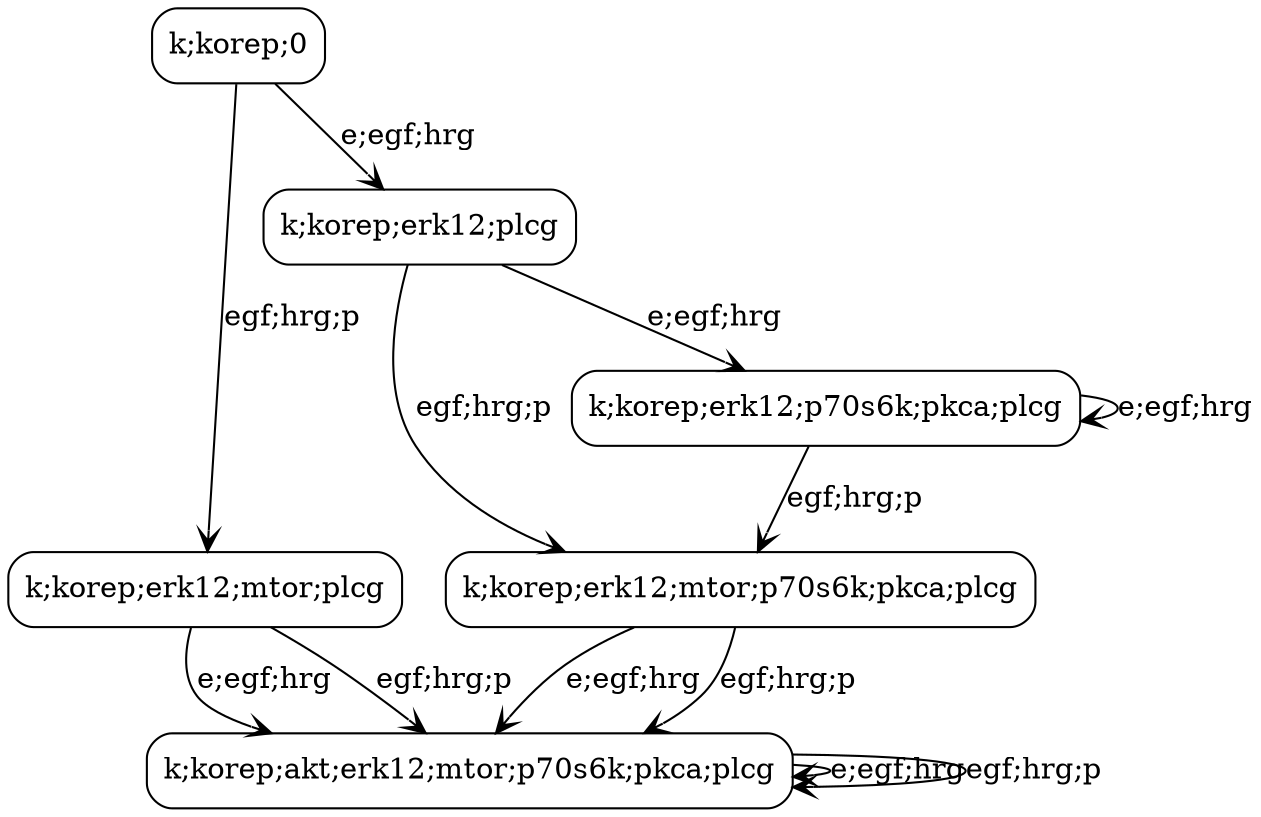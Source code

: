 digraph G {

node [shape=box, style="filled, rounded"]
edge [arrowhead = vee]

"k;korep;0" [ label = "k;korep;0", fillcolor=white];
"k;korep;akt;erk12;mtor;p70s6k;pkca;plcg" [ label = "k;korep;akt;erk12;mtor;p70s6k;pkca;plcg", fillcolor=white];
"k;korep;erk12;mtor;p70s6k;pkca;plcg" [ label = "k;korep;erk12;mtor;p70s6k;pkca;plcg", fillcolor=white];
"k;korep;erk12;mtor;plcg" [ label = "k;korep;erk12;mtor;plcg", fillcolor=white];
"k;korep;erk12;p70s6k;pkca;plcg" [ label = "k;korep;erk12;p70s6k;pkca;plcg", fillcolor=white];
"k;korep;erk12;plcg" [ label = "k;korep;erk12;plcg", fillcolor=white];

"k;korep;erk12;p70s6k;pkca;plcg" -> "k;korep;erk12;p70s6k;pkca;plcg" [ label = "e;egf;hrg" ];
"k;korep;erk12;p70s6k;pkca;plcg" -> "k;korep;erk12;mtor;p70s6k;pkca;plcg" [ label = "egf;hrg;p" ];
"k;korep;erk12;mtor;p70s6k;pkca;plcg" -> "k;korep;akt;erk12;mtor;p70s6k;pkca;plcg" [ label = "e;egf;hrg" ];
"k;korep;erk12;mtor;p70s6k;pkca;plcg" -> "k;korep;akt;erk12;mtor;p70s6k;pkca;plcg" [ label = "egf;hrg;p" ];
"k;korep;erk12;plcg" -> "k;korep;erk12;p70s6k;pkca;plcg" [ label = "e;egf;hrg" ];
"k;korep;erk12;plcg" -> "k;korep;erk12;mtor;p70s6k;pkca;plcg" [ label = "egf;hrg;p" ];
"k;korep;akt;erk12;mtor;p70s6k;pkca;plcg" -> "k;korep;akt;erk12;mtor;p70s6k;pkca;plcg" [ label = "e;egf;hrg" ];
"k;korep;akt;erk12;mtor;p70s6k;pkca;plcg" -> "k;korep;akt;erk12;mtor;p70s6k;pkca;plcg" [ label = "egf;hrg;p" ];
"k;korep;erk12;mtor;plcg" -> "k;korep;akt;erk12;mtor;p70s6k;pkca;plcg" [ label = "e;egf;hrg" ];
"k;korep;erk12;mtor;plcg" -> "k;korep;akt;erk12;mtor;p70s6k;pkca;plcg" [ label = "egf;hrg;p" ];
"k;korep;0" -> "k;korep;erk12;plcg" [ label = "e;egf;hrg" ];
"k;korep;0" -> "k;korep;erk12;mtor;plcg" [ label = "egf;hrg;p" ];

}
